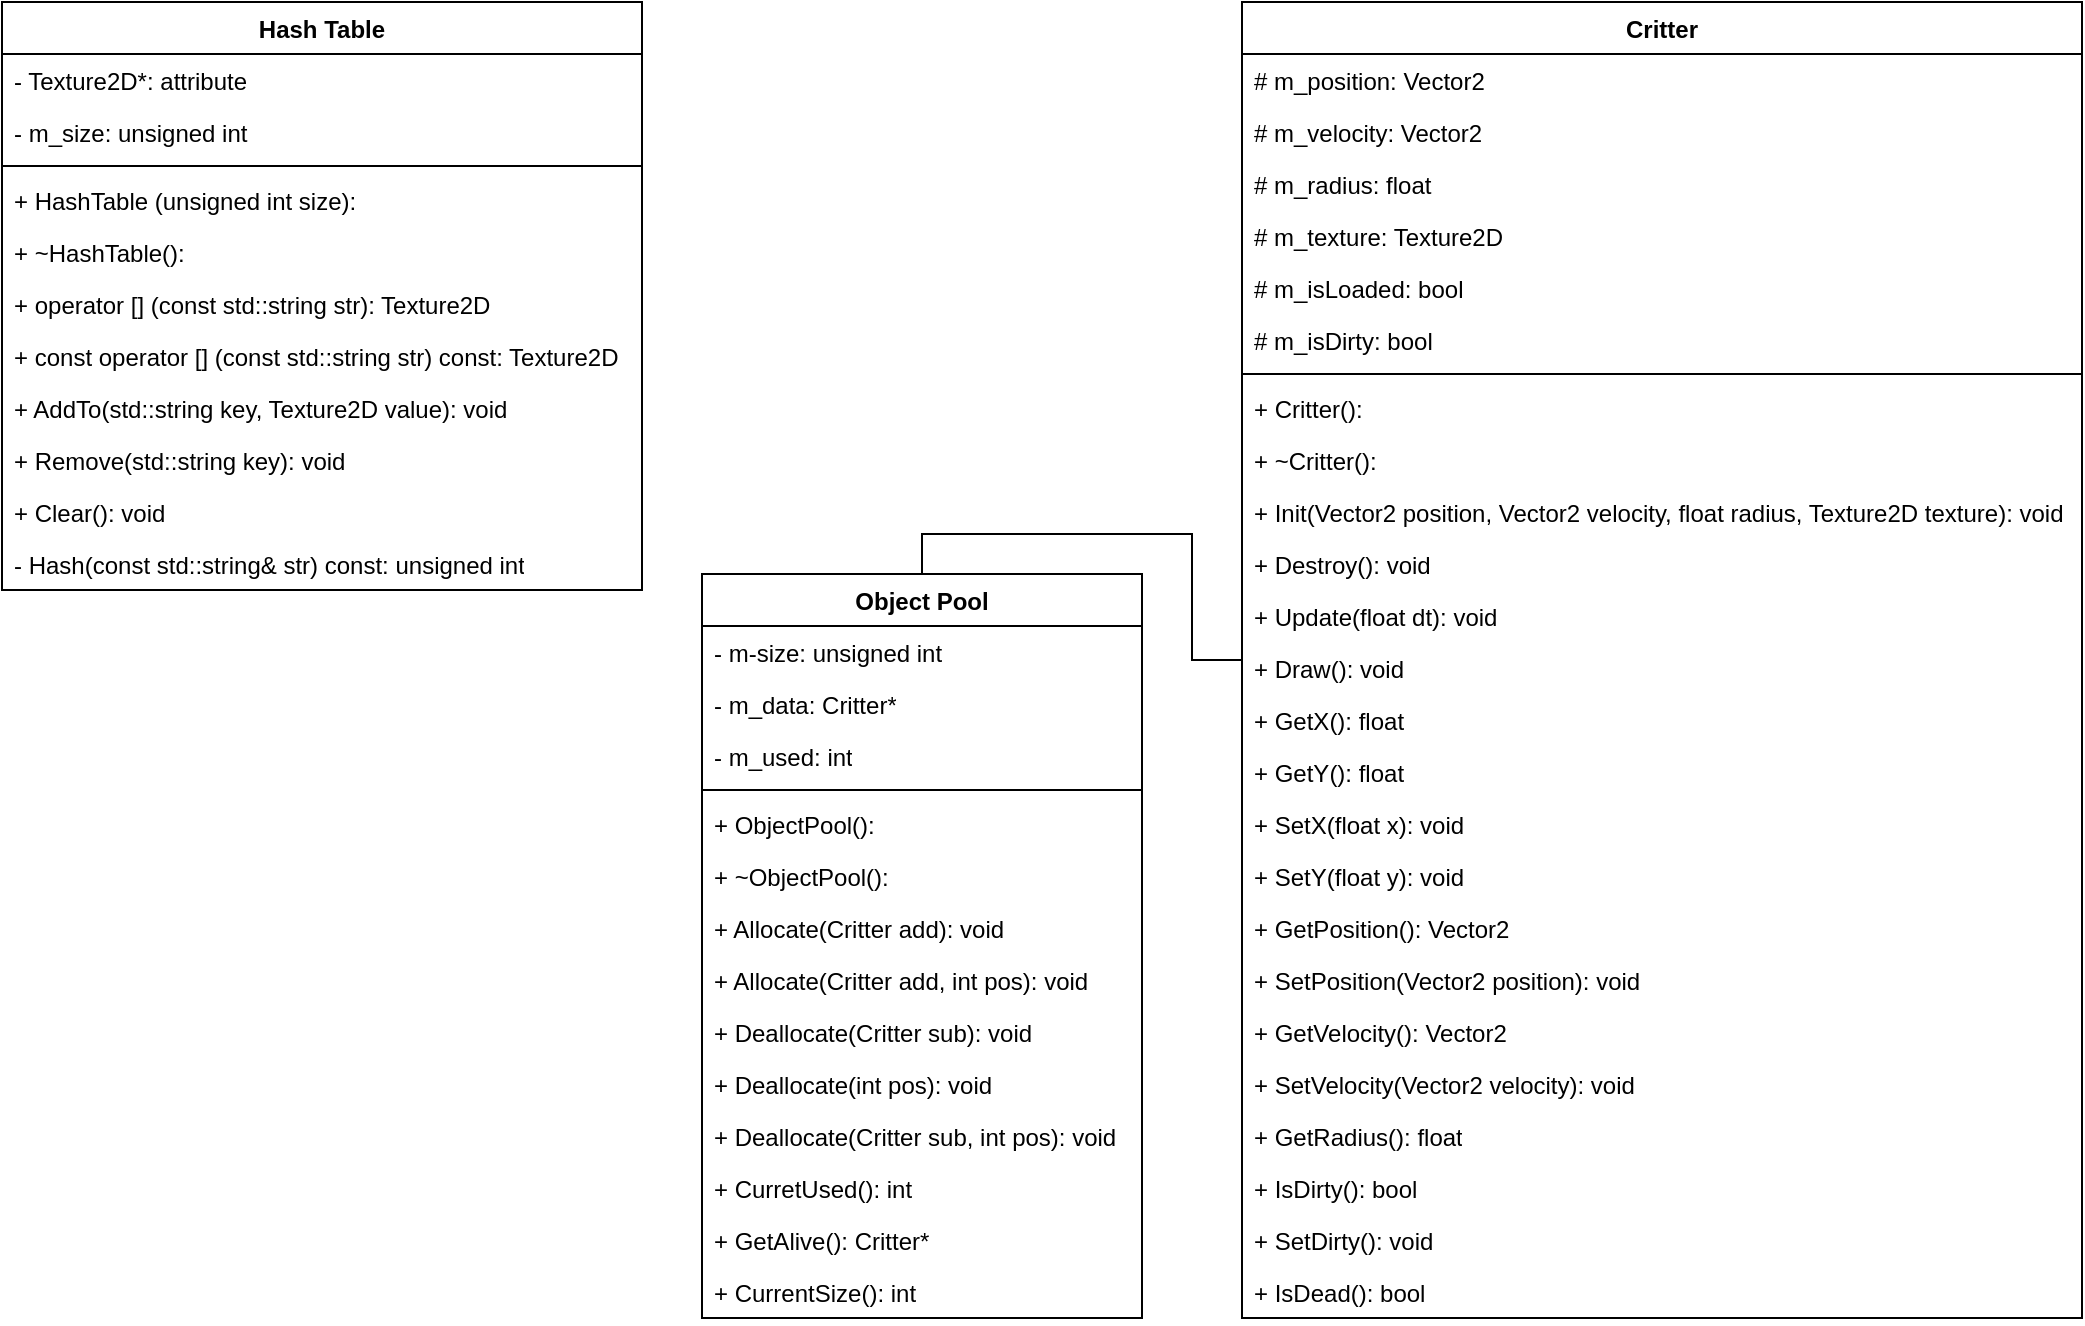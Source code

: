 <mxfile version="24.7.6">
  <diagram id="C5RBs43oDa-KdzZeNtuy" name="Page-1">
    <mxGraphModel dx="2261" dy="780" grid="1" gridSize="10" guides="1" tooltips="1" connect="1" arrows="1" fold="1" page="1" pageScale="1" pageWidth="827" pageHeight="1169" math="0" shadow="0">
      <root>
        <mxCell id="WIyWlLk6GJQsqaUBKTNV-0" />
        <mxCell id="WIyWlLk6GJQsqaUBKTNV-1" parent="WIyWlLk6GJQsqaUBKTNV-0" />
        <mxCell id="M2x-a3o59LUy4ZOzApbj-30" style="rounded=0;orthogonalLoop=1;jettySize=auto;html=1;exitX=0.5;exitY=0;exitDx=0;exitDy=0;edgeStyle=orthogonalEdgeStyle;elbow=vertical;endArrow=none;endFill=0;startArrow=none;startFill=0;" edge="1" parent="WIyWlLk6GJQsqaUBKTNV-1" source="M2x-a3o59LUy4ZOzApbj-11" target="M2x-a3o59LUy4ZOzApbj-26">
          <mxGeometry relative="1" as="geometry" />
        </mxCell>
        <mxCell id="M2x-a3o59LUy4ZOzApbj-11" value="Object Pool" style="swimlane;fontStyle=1;align=center;verticalAlign=top;childLayout=stackLayout;horizontal=1;startSize=26;horizontalStack=0;resizeParent=1;resizeParentMax=0;resizeLast=0;collapsible=1;marginBottom=0;whiteSpace=wrap;html=1;" vertex="1" parent="WIyWlLk6GJQsqaUBKTNV-1">
          <mxGeometry x="120" y="306" width="220" height="372" as="geometry" />
        </mxCell>
        <mxCell id="M2x-a3o59LUy4ZOzApbj-12" value="- m-size: unsigned int" style="text;strokeColor=none;fillColor=none;align=left;verticalAlign=top;spacingLeft=4;spacingRight=4;overflow=hidden;rotatable=0;points=[[0,0.5],[1,0.5]];portConstraint=eastwest;whiteSpace=wrap;html=1;" vertex="1" parent="M2x-a3o59LUy4ZOzApbj-11">
          <mxGeometry y="26" width="220" height="26" as="geometry" />
        </mxCell>
        <mxCell id="M2x-a3o59LUy4ZOzApbj-16" value="- m_data: Critter*" style="text;strokeColor=none;fillColor=none;align=left;verticalAlign=top;spacingLeft=4;spacingRight=4;overflow=hidden;rotatable=0;points=[[0,0.5],[1,0.5]];portConstraint=eastwest;whiteSpace=wrap;html=1;" vertex="1" parent="M2x-a3o59LUy4ZOzApbj-11">
          <mxGeometry y="52" width="220" height="26" as="geometry" />
        </mxCell>
        <mxCell id="M2x-a3o59LUy4ZOzApbj-17" value="- m_used: int" style="text;strokeColor=none;fillColor=none;align=left;verticalAlign=top;spacingLeft=4;spacingRight=4;overflow=hidden;rotatable=0;points=[[0,0.5],[1,0.5]];portConstraint=eastwest;whiteSpace=wrap;html=1;" vertex="1" parent="M2x-a3o59LUy4ZOzApbj-11">
          <mxGeometry y="78" width="220" height="26" as="geometry" />
        </mxCell>
        <mxCell id="M2x-a3o59LUy4ZOzApbj-13" value="" style="line;strokeWidth=1;fillColor=none;align=left;verticalAlign=middle;spacingTop=-1;spacingLeft=3;spacingRight=3;rotatable=0;labelPosition=right;points=[];portConstraint=eastwest;strokeColor=inherit;" vertex="1" parent="M2x-a3o59LUy4ZOzApbj-11">
          <mxGeometry y="104" width="220" height="8" as="geometry" />
        </mxCell>
        <mxCell id="M2x-a3o59LUy4ZOzApbj-52" value="+ ObjectPool():" style="text;strokeColor=none;fillColor=none;align=left;verticalAlign=top;spacingLeft=4;spacingRight=4;overflow=hidden;rotatable=0;points=[[0,0.5],[1,0.5]];portConstraint=eastwest;whiteSpace=wrap;html=1;" vertex="1" parent="M2x-a3o59LUy4ZOzApbj-11">
          <mxGeometry y="112" width="220" height="26" as="geometry" />
        </mxCell>
        <mxCell id="M2x-a3o59LUy4ZOzApbj-54" value="+ ~ObjectPool():" style="text;strokeColor=none;fillColor=none;align=left;verticalAlign=top;spacingLeft=4;spacingRight=4;overflow=hidden;rotatable=0;points=[[0,0.5],[1,0.5]];portConstraint=eastwest;whiteSpace=wrap;html=1;" vertex="1" parent="M2x-a3o59LUy4ZOzApbj-11">
          <mxGeometry y="138" width="220" height="26" as="geometry" />
        </mxCell>
        <mxCell id="M2x-a3o59LUy4ZOzApbj-14" value="+ Allocate(Critter add): void" style="text;strokeColor=none;fillColor=none;align=left;verticalAlign=top;spacingLeft=4;spacingRight=4;overflow=hidden;rotatable=0;points=[[0,0.5],[1,0.5]];portConstraint=eastwest;whiteSpace=wrap;html=1;" vertex="1" parent="M2x-a3o59LUy4ZOzApbj-11">
          <mxGeometry y="164" width="220" height="26" as="geometry" />
        </mxCell>
        <mxCell id="M2x-a3o59LUy4ZOzApbj-19" value="+ Allocate(Critter add, int pos): void" style="text;strokeColor=none;fillColor=none;align=left;verticalAlign=top;spacingLeft=4;spacingRight=4;overflow=hidden;rotatable=0;points=[[0,0.5],[1,0.5]];portConstraint=eastwest;whiteSpace=wrap;html=1;" vertex="1" parent="M2x-a3o59LUy4ZOzApbj-11">
          <mxGeometry y="190" width="220" height="26" as="geometry" />
        </mxCell>
        <mxCell id="M2x-a3o59LUy4ZOzApbj-20" value="+ Deallocate(Critter sub): void" style="text;strokeColor=none;fillColor=none;align=left;verticalAlign=top;spacingLeft=4;spacingRight=4;overflow=hidden;rotatable=0;points=[[0,0.5],[1,0.5]];portConstraint=eastwest;whiteSpace=wrap;html=1;" vertex="1" parent="M2x-a3o59LUy4ZOzApbj-11">
          <mxGeometry y="216" width="220" height="26" as="geometry" />
        </mxCell>
        <mxCell id="M2x-a3o59LUy4ZOzApbj-22" value="+ Deallocate(int pos): void" style="text;strokeColor=none;fillColor=none;align=left;verticalAlign=top;spacingLeft=4;spacingRight=4;overflow=hidden;rotatable=0;points=[[0,0.5],[1,0.5]];portConstraint=eastwest;whiteSpace=wrap;html=1;" vertex="1" parent="M2x-a3o59LUy4ZOzApbj-11">
          <mxGeometry y="242" width="220" height="26" as="geometry" />
        </mxCell>
        <mxCell id="M2x-a3o59LUy4ZOzApbj-23" value="+ Deallocate(Critter sub, int pos): void" style="text;strokeColor=none;fillColor=none;align=left;verticalAlign=top;spacingLeft=4;spacingRight=4;overflow=hidden;rotatable=0;points=[[0,0.5],[1,0.5]];portConstraint=eastwest;whiteSpace=wrap;html=1;" vertex="1" parent="M2x-a3o59LUy4ZOzApbj-11">
          <mxGeometry y="268" width="220" height="26" as="geometry" />
        </mxCell>
        <mxCell id="M2x-a3o59LUy4ZOzApbj-24" value="+ CurretUsed(): int" style="text;strokeColor=none;fillColor=none;align=left;verticalAlign=top;spacingLeft=4;spacingRight=4;overflow=hidden;rotatable=0;points=[[0,0.5],[1,0.5]];portConstraint=eastwest;whiteSpace=wrap;html=1;" vertex="1" parent="M2x-a3o59LUy4ZOzApbj-11">
          <mxGeometry y="294" width="220" height="26" as="geometry" />
        </mxCell>
        <mxCell id="M2x-a3o59LUy4ZOzApbj-25" value="+ GetAlive(): Critter*" style="text;strokeColor=none;fillColor=none;align=left;verticalAlign=top;spacingLeft=4;spacingRight=4;overflow=hidden;rotatable=0;points=[[0,0.5],[1,0.5]];portConstraint=eastwest;whiteSpace=wrap;html=1;" vertex="1" parent="M2x-a3o59LUy4ZOzApbj-11">
          <mxGeometry y="320" width="220" height="26" as="geometry" />
        </mxCell>
        <mxCell id="M2x-a3o59LUy4ZOzApbj-21" value="+ CurrentSize(): int" style="text;strokeColor=none;fillColor=none;align=left;verticalAlign=top;spacingLeft=4;spacingRight=4;overflow=hidden;rotatable=0;points=[[0,0.5],[1,0.5]];portConstraint=eastwest;whiteSpace=wrap;html=1;" vertex="1" parent="M2x-a3o59LUy4ZOzApbj-11">
          <mxGeometry y="346" width="220" height="26" as="geometry" />
        </mxCell>
        <mxCell id="M2x-a3o59LUy4ZOzApbj-26" value="Critter" style="swimlane;fontStyle=1;align=center;verticalAlign=top;childLayout=stackLayout;horizontal=1;startSize=26;horizontalStack=0;resizeParent=1;resizeParentMax=0;resizeLast=0;collapsible=1;marginBottom=0;whiteSpace=wrap;html=1;" vertex="1" parent="WIyWlLk6GJQsqaUBKTNV-1">
          <mxGeometry x="390" y="20" width="420" height="658" as="geometry" />
        </mxCell>
        <mxCell id="M2x-a3o59LUy4ZOzApbj-27" value="# m_position: Vector2" style="text;strokeColor=none;fillColor=none;align=left;verticalAlign=top;spacingLeft=4;spacingRight=4;overflow=hidden;rotatable=0;points=[[0,0.5],[1,0.5]];portConstraint=eastwest;whiteSpace=wrap;html=1;" vertex="1" parent="M2x-a3o59LUy4ZOzApbj-26">
          <mxGeometry y="26" width="420" height="26" as="geometry" />
        </mxCell>
        <mxCell id="M2x-a3o59LUy4ZOzApbj-31" value="# m_velocity: Vector2" style="text;strokeColor=none;fillColor=none;align=left;verticalAlign=top;spacingLeft=4;spacingRight=4;overflow=hidden;rotatable=0;points=[[0,0.5],[1,0.5]];portConstraint=eastwest;whiteSpace=wrap;html=1;" vertex="1" parent="M2x-a3o59LUy4ZOzApbj-26">
          <mxGeometry y="52" width="420" height="26" as="geometry" />
        </mxCell>
        <mxCell id="M2x-a3o59LUy4ZOzApbj-32" value="# m_radius: float" style="text;strokeColor=none;fillColor=none;align=left;verticalAlign=top;spacingLeft=4;spacingRight=4;overflow=hidden;rotatable=0;points=[[0,0.5],[1,0.5]];portConstraint=eastwest;whiteSpace=wrap;html=1;" vertex="1" parent="M2x-a3o59LUy4ZOzApbj-26">
          <mxGeometry y="78" width="420" height="26" as="geometry" />
        </mxCell>
        <mxCell id="M2x-a3o59LUy4ZOzApbj-33" value="# m_texture: Texture2D" style="text;strokeColor=none;fillColor=none;align=left;verticalAlign=top;spacingLeft=4;spacingRight=4;overflow=hidden;rotatable=0;points=[[0,0.5],[1,0.5]];portConstraint=eastwest;whiteSpace=wrap;html=1;" vertex="1" parent="M2x-a3o59LUy4ZOzApbj-26">
          <mxGeometry y="104" width="420" height="26" as="geometry" />
        </mxCell>
        <mxCell id="M2x-a3o59LUy4ZOzApbj-34" value="# m_isLoaded: bool" style="text;strokeColor=none;fillColor=none;align=left;verticalAlign=top;spacingLeft=4;spacingRight=4;overflow=hidden;rotatable=0;points=[[0,0.5],[1,0.5]];portConstraint=eastwest;whiteSpace=wrap;html=1;" vertex="1" parent="M2x-a3o59LUy4ZOzApbj-26">
          <mxGeometry y="130" width="420" height="26" as="geometry" />
        </mxCell>
        <mxCell id="M2x-a3o59LUy4ZOzApbj-35" value="# m_isDirty: bool" style="text;strokeColor=none;fillColor=none;align=left;verticalAlign=top;spacingLeft=4;spacingRight=4;overflow=hidden;rotatable=0;points=[[0,0.5],[1,0.5]];portConstraint=eastwest;whiteSpace=wrap;html=1;" vertex="1" parent="M2x-a3o59LUy4ZOzApbj-26">
          <mxGeometry y="156" width="420" height="26" as="geometry" />
        </mxCell>
        <mxCell id="M2x-a3o59LUy4ZOzApbj-28" value="" style="line;strokeWidth=1;fillColor=none;align=left;verticalAlign=middle;spacingTop=-1;spacingLeft=3;spacingRight=3;rotatable=0;labelPosition=right;points=[];portConstraint=eastwest;strokeColor=inherit;" vertex="1" parent="M2x-a3o59LUy4ZOzApbj-26">
          <mxGeometry y="182" width="420" height="8" as="geometry" />
        </mxCell>
        <mxCell id="M2x-a3o59LUy4ZOzApbj-50" value="+ Critter():" style="text;strokeColor=none;fillColor=none;align=left;verticalAlign=top;spacingLeft=4;spacingRight=4;overflow=hidden;rotatable=0;points=[[0,0.5],[1,0.5]];portConstraint=eastwest;whiteSpace=wrap;html=1;" vertex="1" parent="M2x-a3o59LUy4ZOzApbj-26">
          <mxGeometry y="190" width="420" height="26" as="geometry" />
        </mxCell>
        <mxCell id="M2x-a3o59LUy4ZOzApbj-53" value="+ ~Critter():" style="text;strokeColor=none;fillColor=none;align=left;verticalAlign=top;spacingLeft=4;spacingRight=4;overflow=hidden;rotatable=0;points=[[0,0.5],[1,0.5]];portConstraint=eastwest;whiteSpace=wrap;html=1;" vertex="1" parent="M2x-a3o59LUy4ZOzApbj-26">
          <mxGeometry y="216" width="420" height="26" as="geometry" />
        </mxCell>
        <mxCell id="M2x-a3o59LUy4ZOzApbj-42" value="+ Init(Vector2 position, Vector2 velocity, float radius, Texture2D texture): void" style="text;strokeColor=none;fillColor=none;align=left;verticalAlign=top;spacingLeft=4;spacingRight=4;overflow=hidden;rotatable=0;points=[[0,0.5],[1,0.5]];portConstraint=eastwest;whiteSpace=wrap;html=1;" vertex="1" parent="M2x-a3o59LUy4ZOzApbj-26">
          <mxGeometry y="242" width="420" height="26" as="geometry" />
        </mxCell>
        <mxCell id="M2x-a3o59LUy4ZOzApbj-48" value="+ Destroy(): void" style="text;strokeColor=none;fillColor=none;align=left;verticalAlign=top;spacingLeft=4;spacingRight=4;overflow=hidden;rotatable=0;points=[[0,0.5],[1,0.5]];portConstraint=eastwest;whiteSpace=wrap;html=1;" vertex="1" parent="M2x-a3o59LUy4ZOzApbj-26">
          <mxGeometry y="268" width="420" height="26" as="geometry" />
        </mxCell>
        <mxCell id="M2x-a3o59LUy4ZOzApbj-49" value="+ Update(float dt): void" style="text;strokeColor=none;fillColor=none;align=left;verticalAlign=top;spacingLeft=4;spacingRight=4;overflow=hidden;rotatable=0;points=[[0,0.5],[1,0.5]];portConstraint=eastwest;whiteSpace=wrap;html=1;" vertex="1" parent="M2x-a3o59LUy4ZOzApbj-26">
          <mxGeometry y="294" width="420" height="26" as="geometry" />
        </mxCell>
        <mxCell id="M2x-a3o59LUy4ZOzApbj-36" value="+ Draw(): void" style="text;strokeColor=none;fillColor=none;align=left;verticalAlign=top;spacingLeft=4;spacingRight=4;overflow=hidden;rotatable=0;points=[[0,0.5],[1,0.5]];portConstraint=eastwest;whiteSpace=wrap;html=1;" vertex="1" parent="M2x-a3o59LUy4ZOzApbj-26">
          <mxGeometry y="320" width="420" height="26" as="geometry" />
        </mxCell>
        <mxCell id="M2x-a3o59LUy4ZOzApbj-46" value="+ GetX(): float" style="text;strokeColor=none;fillColor=none;align=left;verticalAlign=top;spacingLeft=4;spacingRight=4;overflow=hidden;rotatable=0;points=[[0,0.5],[1,0.5]];portConstraint=eastwest;whiteSpace=wrap;html=1;" vertex="1" parent="M2x-a3o59LUy4ZOzApbj-26">
          <mxGeometry y="346" width="420" height="26" as="geometry" />
        </mxCell>
        <mxCell id="M2x-a3o59LUy4ZOzApbj-41" value="+ GetY(): float" style="text;strokeColor=none;fillColor=none;align=left;verticalAlign=top;spacingLeft=4;spacingRight=4;overflow=hidden;rotatable=0;points=[[0,0.5],[1,0.5]];portConstraint=eastwest;whiteSpace=wrap;html=1;" vertex="1" parent="M2x-a3o59LUy4ZOzApbj-26">
          <mxGeometry y="372" width="420" height="26" as="geometry" />
        </mxCell>
        <mxCell id="M2x-a3o59LUy4ZOzApbj-51" value="+ SetX(float x): void" style="text;strokeColor=none;fillColor=none;align=left;verticalAlign=top;spacingLeft=4;spacingRight=4;overflow=hidden;rotatable=0;points=[[0,0.5],[1,0.5]];portConstraint=eastwest;whiteSpace=wrap;html=1;" vertex="1" parent="M2x-a3o59LUy4ZOzApbj-26">
          <mxGeometry y="398" width="420" height="26" as="geometry" />
        </mxCell>
        <mxCell id="M2x-a3o59LUy4ZOzApbj-37" value="+ SetY(float y): void" style="text;strokeColor=none;fillColor=none;align=left;verticalAlign=top;spacingLeft=4;spacingRight=4;overflow=hidden;rotatable=0;points=[[0,0.5],[1,0.5]];portConstraint=eastwest;whiteSpace=wrap;html=1;" vertex="1" parent="M2x-a3o59LUy4ZOzApbj-26">
          <mxGeometry y="424" width="420" height="26" as="geometry" />
        </mxCell>
        <mxCell id="M2x-a3o59LUy4ZOzApbj-39" value="+ GetPosition(): Vector2" style="text;strokeColor=none;fillColor=none;align=left;verticalAlign=top;spacingLeft=4;spacingRight=4;overflow=hidden;rotatable=0;points=[[0,0.5],[1,0.5]];portConstraint=eastwest;whiteSpace=wrap;html=1;" vertex="1" parent="M2x-a3o59LUy4ZOzApbj-26">
          <mxGeometry y="450" width="420" height="26" as="geometry" />
        </mxCell>
        <mxCell id="M2x-a3o59LUy4ZOzApbj-38" value="+ SetPosition(Vector2 position): void" style="text;strokeColor=none;fillColor=none;align=left;verticalAlign=top;spacingLeft=4;spacingRight=4;overflow=hidden;rotatable=0;points=[[0,0.5],[1,0.5]];portConstraint=eastwest;whiteSpace=wrap;html=1;" vertex="1" parent="M2x-a3o59LUy4ZOzApbj-26">
          <mxGeometry y="476" width="420" height="26" as="geometry" />
        </mxCell>
        <mxCell id="M2x-a3o59LUy4ZOzApbj-40" value="+ GetVelocity(): Vector2" style="text;strokeColor=none;fillColor=none;align=left;verticalAlign=top;spacingLeft=4;spacingRight=4;overflow=hidden;rotatable=0;points=[[0,0.5],[1,0.5]];portConstraint=eastwest;whiteSpace=wrap;html=1;" vertex="1" parent="M2x-a3o59LUy4ZOzApbj-26">
          <mxGeometry y="502" width="420" height="26" as="geometry" />
        </mxCell>
        <mxCell id="M2x-a3o59LUy4ZOzApbj-44" value="+ SetVelocity(Vector2 velocity): void" style="text;strokeColor=none;fillColor=none;align=left;verticalAlign=top;spacingLeft=4;spacingRight=4;overflow=hidden;rotatable=0;points=[[0,0.5],[1,0.5]];portConstraint=eastwest;whiteSpace=wrap;html=1;" vertex="1" parent="M2x-a3o59LUy4ZOzApbj-26">
          <mxGeometry y="528" width="420" height="26" as="geometry" />
        </mxCell>
        <mxCell id="M2x-a3o59LUy4ZOzApbj-43" value="+ GetRadius(): float" style="text;strokeColor=none;fillColor=none;align=left;verticalAlign=top;spacingLeft=4;spacingRight=4;overflow=hidden;rotatable=0;points=[[0,0.5],[1,0.5]];portConstraint=eastwest;whiteSpace=wrap;html=1;" vertex="1" parent="M2x-a3o59LUy4ZOzApbj-26">
          <mxGeometry y="554" width="420" height="26" as="geometry" />
        </mxCell>
        <mxCell id="M2x-a3o59LUy4ZOzApbj-45" value="+ IsDirty(): bool" style="text;strokeColor=none;fillColor=none;align=left;verticalAlign=top;spacingLeft=4;spacingRight=4;overflow=hidden;rotatable=0;points=[[0,0.5],[1,0.5]];portConstraint=eastwest;whiteSpace=wrap;html=1;" vertex="1" parent="M2x-a3o59LUy4ZOzApbj-26">
          <mxGeometry y="580" width="420" height="26" as="geometry" />
        </mxCell>
        <mxCell id="M2x-a3o59LUy4ZOzApbj-47" value="+ SetDirty(): void" style="text;strokeColor=none;fillColor=none;align=left;verticalAlign=top;spacingLeft=4;spacingRight=4;overflow=hidden;rotatable=0;points=[[0,0.5],[1,0.5]];portConstraint=eastwest;whiteSpace=wrap;html=1;" vertex="1" parent="M2x-a3o59LUy4ZOzApbj-26">
          <mxGeometry y="606" width="420" height="26" as="geometry" />
        </mxCell>
        <mxCell id="M2x-a3o59LUy4ZOzApbj-29" value="+ IsDead(): bool" style="text;strokeColor=none;fillColor=none;align=left;verticalAlign=top;spacingLeft=4;spacingRight=4;overflow=hidden;rotatable=0;points=[[0,0.5],[1,0.5]];portConstraint=eastwest;whiteSpace=wrap;html=1;" vertex="1" parent="M2x-a3o59LUy4ZOzApbj-26">
          <mxGeometry y="632" width="420" height="26" as="geometry" />
        </mxCell>
        <mxCell id="M2x-a3o59LUy4ZOzApbj-55" value="Hash Table" style="swimlane;fontStyle=1;align=center;verticalAlign=top;childLayout=stackLayout;horizontal=1;startSize=26;horizontalStack=0;resizeParent=1;resizeParentMax=0;resizeLast=0;collapsible=1;marginBottom=0;whiteSpace=wrap;html=1;" vertex="1" parent="WIyWlLk6GJQsqaUBKTNV-1">
          <mxGeometry x="-230" y="20" width="320" height="294" as="geometry" />
        </mxCell>
        <mxCell id="M2x-a3o59LUy4ZOzApbj-59" value="- Texture2D*:&amp;nbsp;&lt;span style=&quot;color: rgba(0, 0, 0, 0); font-family: monospace; font-size: 0px; text-wrap: nowrap;&quot;&gt;%3CmxGraphModel%3E%3Croot%3E%3CmxCell%20id%3D%220%22%2F%3E%3CmxCell%20id%3D%221%22%20parent%3D%220%22%2F%3E%3CmxCell%20id%3D%222%22%20value%3D%22%2B%20method(type)%3A%20type%22%20style%3D%22text%3BstrokeColor%3Dnone%3BfillColor%3Dnone%3Balign%3Dleft%3BverticalAlign%3Dtop%3BspacingLeft%3D4%3BspacingRight%3D4%3Boverflow%3Dhidden%3Brotatable%3D0%3Bpoints%3D%5B%5B0%2C0.5%5D%2C%5B1%2C0.5%5D%5D%3BportConstraint%3Deastwest%3BwhiteSpace%3Dwrap%3Bhtml%3D1%3B%22%20vertex%3D%221%22%20parent%3D%221%22%3E%3CmxGeometry%20x%3D%22200%22%20y%3D%22262%22%20width%3D%22160%22%20height%3D%2226%22%20as%3D%22geometry%22%2F%3E%3C%2FmxCell%3E%3C%2Froot%3E%3C%2FmxGraphModel%3E&lt;/span&gt;attribute" style="text;strokeColor=none;fillColor=none;align=left;verticalAlign=top;spacingLeft=4;spacingRight=4;overflow=hidden;rotatable=0;points=[[0,0.5],[1,0.5]];portConstraint=eastwest;whiteSpace=wrap;html=1;" vertex="1" parent="M2x-a3o59LUy4ZOzApbj-55">
          <mxGeometry y="26" width="320" height="26" as="geometry" />
        </mxCell>
        <mxCell id="M2x-a3o59LUy4ZOzApbj-56" value="- m_size: unsigned int" style="text;strokeColor=none;fillColor=none;align=left;verticalAlign=top;spacingLeft=4;spacingRight=4;overflow=hidden;rotatable=0;points=[[0,0.5],[1,0.5]];portConstraint=eastwest;whiteSpace=wrap;html=1;" vertex="1" parent="M2x-a3o59LUy4ZOzApbj-55">
          <mxGeometry y="52" width="320" height="26" as="geometry" />
        </mxCell>
        <mxCell id="M2x-a3o59LUy4ZOzApbj-57" value="" style="line;strokeWidth=1;fillColor=none;align=left;verticalAlign=middle;spacingTop=-1;spacingLeft=3;spacingRight=3;rotatable=0;labelPosition=right;points=[];portConstraint=eastwest;strokeColor=inherit;" vertex="1" parent="M2x-a3o59LUy4ZOzApbj-55">
          <mxGeometry y="78" width="320" height="8" as="geometry" />
        </mxCell>
        <mxCell id="M2x-a3o59LUy4ZOzApbj-58" value="+ HashTable (unsigned int size):" style="text;strokeColor=none;fillColor=none;align=left;verticalAlign=top;spacingLeft=4;spacingRight=4;overflow=hidden;rotatable=0;points=[[0,0.5],[1,0.5]];portConstraint=eastwest;whiteSpace=wrap;html=1;" vertex="1" parent="M2x-a3o59LUy4ZOzApbj-55">
          <mxGeometry y="86" width="320" height="26" as="geometry" />
        </mxCell>
        <mxCell id="M2x-a3o59LUy4ZOzApbj-60" value="+ ~HashTable():" style="text;strokeColor=none;fillColor=none;align=left;verticalAlign=top;spacingLeft=4;spacingRight=4;overflow=hidden;rotatable=0;points=[[0,0.5],[1,0.5]];portConstraint=eastwest;whiteSpace=wrap;html=1;" vertex="1" parent="M2x-a3o59LUy4ZOzApbj-55">
          <mxGeometry y="112" width="320" height="26" as="geometry" />
        </mxCell>
        <mxCell id="M2x-a3o59LUy4ZOzApbj-65" value="+ operator [] (const std::string str): Texture2D" style="text;strokeColor=none;fillColor=none;align=left;verticalAlign=top;spacingLeft=4;spacingRight=4;overflow=hidden;rotatable=0;points=[[0,0.5],[1,0.5]];portConstraint=eastwest;whiteSpace=wrap;html=1;" vertex="1" parent="M2x-a3o59LUy4ZOzApbj-55">
          <mxGeometry y="138" width="320" height="26" as="geometry" />
        </mxCell>
        <mxCell id="M2x-a3o59LUy4ZOzApbj-64" value="+ const operator [] (const std::string str) const: Texture2D" style="text;strokeColor=none;fillColor=none;align=left;verticalAlign=top;spacingLeft=4;spacingRight=4;overflow=hidden;rotatable=0;points=[[0,0.5],[1,0.5]];portConstraint=eastwest;whiteSpace=wrap;html=1;" vertex="1" parent="M2x-a3o59LUy4ZOzApbj-55">
          <mxGeometry y="164" width="320" height="26" as="geometry" />
        </mxCell>
        <mxCell id="M2x-a3o59LUy4ZOzApbj-63" value="+ AddTo(std::string key, Texture2D value): void" style="text;strokeColor=none;fillColor=none;align=left;verticalAlign=top;spacingLeft=4;spacingRight=4;overflow=hidden;rotatable=0;points=[[0,0.5],[1,0.5]];portConstraint=eastwest;whiteSpace=wrap;html=1;" vertex="1" parent="M2x-a3o59LUy4ZOzApbj-55">
          <mxGeometry y="190" width="320" height="26" as="geometry" />
        </mxCell>
        <mxCell id="M2x-a3o59LUy4ZOzApbj-62" value="+ Remove(std::string key): void" style="text;strokeColor=none;fillColor=none;align=left;verticalAlign=top;spacingLeft=4;spacingRight=4;overflow=hidden;rotatable=0;points=[[0,0.5],[1,0.5]];portConstraint=eastwest;whiteSpace=wrap;html=1;" vertex="1" parent="M2x-a3o59LUy4ZOzApbj-55">
          <mxGeometry y="216" width="320" height="26" as="geometry" />
        </mxCell>
        <mxCell id="M2x-a3o59LUy4ZOzApbj-61" value="+ Clear(): void" style="text;strokeColor=none;fillColor=none;align=left;verticalAlign=top;spacingLeft=4;spacingRight=4;overflow=hidden;rotatable=0;points=[[0,0.5],[1,0.5]];portConstraint=eastwest;whiteSpace=wrap;html=1;" vertex="1" parent="M2x-a3o59LUy4ZOzApbj-55">
          <mxGeometry y="242" width="320" height="26" as="geometry" />
        </mxCell>
        <mxCell id="M2x-a3o59LUy4ZOzApbj-66" value="- Hash(const std::string&amp;amp; str) const: unsigned int" style="text;strokeColor=none;fillColor=none;align=left;verticalAlign=top;spacingLeft=4;spacingRight=4;overflow=hidden;rotatable=0;points=[[0,0.5],[1,0.5]];portConstraint=eastwest;whiteSpace=wrap;html=1;" vertex="1" parent="M2x-a3o59LUy4ZOzApbj-55">
          <mxGeometry y="268" width="320" height="26" as="geometry" />
        </mxCell>
      </root>
    </mxGraphModel>
  </diagram>
</mxfile>
